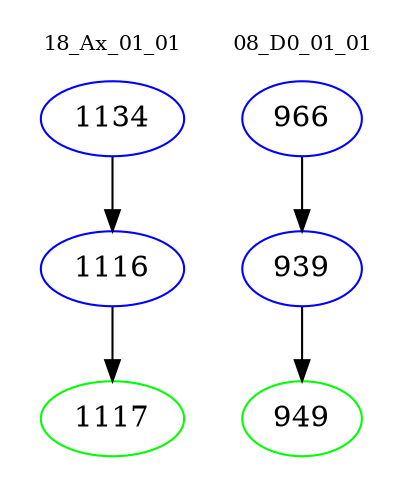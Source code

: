 digraph{
subgraph cluster_0 {
color = white
label = "18_Ax_01_01";
fontsize=10;
T0_1134 [label="1134", color="blue"]
T0_1134 -> T0_1116 [color="black"]
T0_1116 [label="1116", color="blue"]
T0_1116 -> T0_1117 [color="black"]
T0_1117 [label="1117", color="green"]
}
subgraph cluster_1 {
color = white
label = "08_D0_01_01";
fontsize=10;
T1_966 [label="966", color="blue"]
T1_966 -> T1_939 [color="black"]
T1_939 [label="939", color="blue"]
T1_939 -> T1_949 [color="black"]
T1_949 [label="949", color="green"]
}
}
